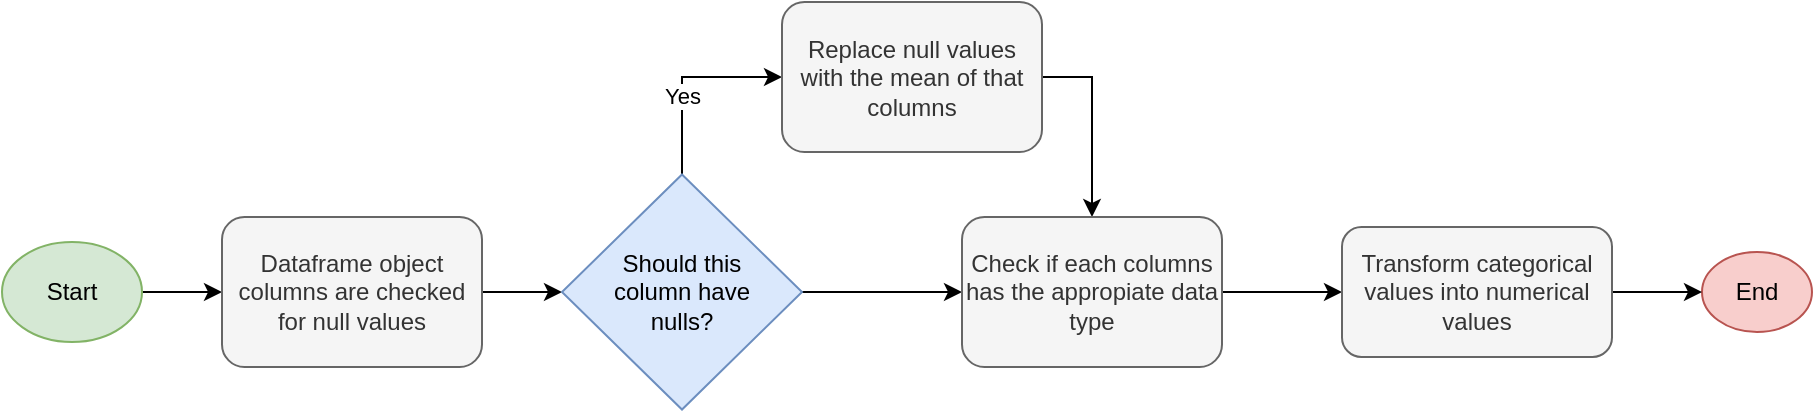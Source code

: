 <mxfile version="15.5.2"><diagram id="vckkcC7s8-wM0GVvMEds" name="Page-1"><mxGraphModel dx="1422" dy="752" grid="1" gridSize="10" guides="1" tooltips="1" connect="1" arrows="1" fold="1" page="1" pageScale="1" pageWidth="850" pageHeight="1100" math="0" shadow="0"><root><mxCell id="0"/><mxCell id="1" parent="0"/><mxCell id="cgJHB44t2n14G1ZKC_ST-26" value="" style="edgeStyle=orthogonalEdgeStyle;rounded=0;orthogonalLoop=1;jettySize=auto;html=1;" edge="1" parent="1" source="cgJHB44t2n14G1ZKC_ST-1" target="cgJHB44t2n14G1ZKC_ST-2"><mxGeometry relative="1" as="geometry"/></mxCell><mxCell id="cgJHB44t2n14G1ZKC_ST-1" value="Start" style="ellipse;whiteSpace=wrap;html=1;fillColor=#d5e8d4;strokeColor=#82b366;" vertex="1" parent="1"><mxGeometry x="100" y="120" width="70" height="50" as="geometry"/></mxCell><mxCell id="cgJHB44t2n14G1ZKC_ST-28" style="edgeStyle=orthogonalEdgeStyle;rounded=0;orthogonalLoop=1;jettySize=auto;html=1;entryX=0;entryY=0.5;entryDx=0;entryDy=0;" edge="1" parent="1" source="cgJHB44t2n14G1ZKC_ST-2" target="cgJHB44t2n14G1ZKC_ST-27"><mxGeometry relative="1" as="geometry"/></mxCell><mxCell id="cgJHB44t2n14G1ZKC_ST-2" value="Dataframe object columns are checked for null values" style="rounded=1;whiteSpace=wrap;html=1;fillColor=#f5f5f5;fontColor=#333333;strokeColor=#666666;" vertex="1" parent="1"><mxGeometry x="210" y="107.5" width="130" height="75" as="geometry"/></mxCell><mxCell id="cgJHB44t2n14G1ZKC_ST-8" value="End" style="ellipse;whiteSpace=wrap;html=1;rounded=1;strokeColor=#b85450;fillColor=#f8cecc;" vertex="1" parent="1"><mxGeometry x="950" y="125" width="55" height="40" as="geometry"/></mxCell><mxCell id="cgJHB44t2n14G1ZKC_ST-30" style="edgeStyle=orthogonalEdgeStyle;rounded=0;orthogonalLoop=1;jettySize=auto;html=1;entryX=0;entryY=0.5;entryDx=0;entryDy=0;" edge="1" parent="1" source="cgJHB44t2n14G1ZKC_ST-27" target="cgJHB44t2n14G1ZKC_ST-29"><mxGeometry relative="1" as="geometry"/></mxCell><mxCell id="cgJHB44t2n14G1ZKC_ST-31" value="Yes" style="edgeLabel;html=1;align=center;verticalAlign=middle;resizable=0;points=[];" vertex="1" connectable="0" parent="cgJHB44t2n14G1ZKC_ST-30"><mxGeometry x="-0.205" relative="1" as="geometry"><mxPoint as="offset"/></mxGeometry></mxCell><mxCell id="cgJHB44t2n14G1ZKC_ST-33" style="edgeStyle=orthogonalEdgeStyle;rounded=0;orthogonalLoop=1;jettySize=auto;html=1;entryX=0;entryY=0.5;entryDx=0;entryDy=0;" edge="1" parent="1" source="cgJHB44t2n14G1ZKC_ST-27" target="cgJHB44t2n14G1ZKC_ST-32"><mxGeometry relative="1" as="geometry"/></mxCell><mxCell id="cgJHB44t2n14G1ZKC_ST-27" value="&lt;div&gt;Should this &lt;br&gt;&lt;/div&gt;&lt;div&gt;column have &lt;br&gt;&lt;/div&gt;&lt;div&gt;nulls?&lt;/div&gt;" style="rhombus;whiteSpace=wrap;html=1;fillColor=#dae8fc;strokeColor=#6c8ebf;" vertex="1" parent="1"><mxGeometry x="380" y="86.25" width="120" height="117.5" as="geometry"/></mxCell><mxCell id="cgJHB44t2n14G1ZKC_ST-34" style="edgeStyle=orthogonalEdgeStyle;rounded=0;orthogonalLoop=1;jettySize=auto;html=1;entryX=0.5;entryY=0;entryDx=0;entryDy=0;exitX=1;exitY=0.5;exitDx=0;exitDy=0;" edge="1" parent="1" source="cgJHB44t2n14G1ZKC_ST-29" target="cgJHB44t2n14G1ZKC_ST-32"><mxGeometry relative="1" as="geometry"/></mxCell><mxCell id="cgJHB44t2n14G1ZKC_ST-29" value="Replace null values with the mean of that columns" style="rounded=1;whiteSpace=wrap;html=1;fillColor=#f5f5f5;fontColor=#333333;strokeColor=#666666;" vertex="1" parent="1"><mxGeometry x="490" width="130" height="75" as="geometry"/></mxCell><mxCell id="cgJHB44t2n14G1ZKC_ST-36" value="" style="edgeStyle=orthogonalEdgeStyle;rounded=0;orthogonalLoop=1;jettySize=auto;html=1;" edge="1" parent="1" source="cgJHB44t2n14G1ZKC_ST-32" target="cgJHB44t2n14G1ZKC_ST-35"><mxGeometry relative="1" as="geometry"/></mxCell><mxCell id="cgJHB44t2n14G1ZKC_ST-32" value="Check if each columns has the appropiate data type" style="rounded=1;whiteSpace=wrap;html=1;fillColor=#f5f5f5;fontColor=#333333;strokeColor=#666666;" vertex="1" parent="1"><mxGeometry x="580" y="107.5" width="130" height="75" as="geometry"/></mxCell><mxCell id="cgJHB44t2n14G1ZKC_ST-37" style="edgeStyle=orthogonalEdgeStyle;rounded=0;orthogonalLoop=1;jettySize=auto;html=1;entryX=0;entryY=0.5;entryDx=0;entryDy=0;" edge="1" parent="1" source="cgJHB44t2n14G1ZKC_ST-35" target="cgJHB44t2n14G1ZKC_ST-8"><mxGeometry relative="1" as="geometry"/></mxCell><mxCell id="cgJHB44t2n14G1ZKC_ST-35" value="Transform categorical values into numerical values" style="whiteSpace=wrap;html=1;rounded=1;fontColor=#333333;strokeColor=#666666;fillColor=#f5f5f5;" vertex="1" parent="1"><mxGeometry x="770" y="112.5" width="135" height="65" as="geometry"/></mxCell></root></mxGraphModel></diagram></mxfile>